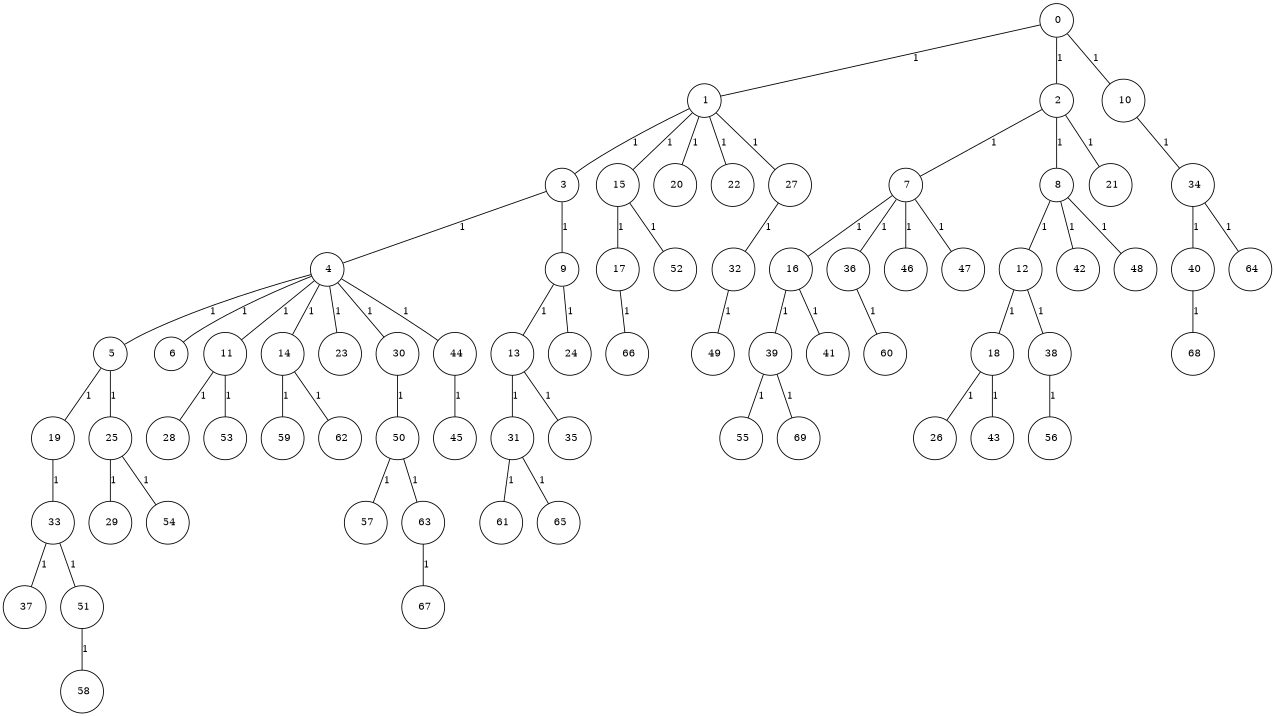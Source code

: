 graph G {
size="8.5,11;"
ratio = "expand;"
fixedsize="true;"
overlap="scale;"
node[shape=circle,width=.12,hight=.12,fontsize=12]
edge[fontsize=12]

0[label=" 0" color=black, pos="2.032837,0.41146418!"];
1[label=" 1" color=black, pos="2.1560772,1.5934133!"];
2[label=" 2" color=black, pos="0.694897,0.054532722!"];
3[label=" 3" color=black, pos="2.8325429,2.2835102!"];
4[label=" 4" color=black, pos="1.964638,1.9416572!"];
5[label=" 5" color=black, pos="0.14074139,1.5912664!"];
6[label=" 6" color=black, pos="0.29718612,1.9497195!"];
7[label=" 7" color=black, pos="1.7837634,0.72709549!"];
8[label=" 8" color=black, pos="0.17885991,2.9783296!"];
9[label=" 9" color=black, pos="0.88443273,0.9985078!"];
10[label=" 10" color=black, pos="1.5676957,1.1409152!"];
11[label=" 11" color=black, pos="2.8264601,0.06254477!"];
12[label=" 12" color=black, pos="2.2890857,0.78386472!"];
13[label=" 13" color=black, pos="0.12203454,0.8224009!"];
14[label=" 14" color=black, pos="1.9128989,0.76003533!"];
15[label=" 15" color=black, pos="1.0076401,1.5132628!"];
16[label=" 16" color=black, pos="2.6256905,2.5214371!"];
17[label=" 17" color=black, pos="2.0633352,2.0894529!"];
18[label=" 18" color=black, pos="2.5729854,2.0312695!"];
19[label=" 19" color=black, pos="2.6547935,1.1905436!"];
20[label=" 20" color=black, pos="1.0980162,0.37370629!"];
21[label=" 21" color=black, pos="1.3495395,1.6392714!"];
22[label=" 22" color=black, pos="0.96822759,2.9591006!"];
23[label=" 23" color=black, pos="0.88643752,1.1623676!"];
24[label=" 24" color=black, pos="0.9639558,1.0222512!"];
25[label=" 25" color=black, pos="1.2037496,1.6583219!"];
26[label=" 26" color=black, pos="1.3420723,0.17618057!"];
27[label=" 27" color=black, pos="0.78340561,1.9407451!"];
28[label=" 28" color=black, pos="2.3411325,1.1014725!"];
29[label=" 29" color=black, pos="0.51055859,1.9531103!"];
30[label=" 30" color=black, pos="1.1400505,0.45465382!"];
31[label=" 31" color=black, pos="0.38457438,0.53861607!"];
32[label=" 32" color=black, pos="2.3008262,2.3758212!"];
33[label=" 33" color=black, pos="2.6725715,0.28131088!"];
34[label=" 34" color=black, pos="0.7237345,1.0115097!"];
35[label=" 35" color=black, pos="0.82421564,0.38856188!"];
36[label=" 36" color=black, pos="2.2667062,0.85602013!"];
37[label=" 37" color=black, pos="2.2307782,1.256051!"];
38[label=" 38" color=black, pos="1.7213414,2.3973168!"];
39[label=" 39" color=black, pos="0.32772625,1.4544459!"];
40[label=" 40" color=black, pos="0.49680019,0.13312823!"];
41[label=" 41" color=black, pos="2.8644103,0.1840155!"];
42[label=" 42" color=black, pos="1.8719306,1.0952848!"];
43[label=" 43" color=black, pos="2.14778,2.8614944!"];
44[label=" 44" color=black, pos="2.9738811,0.19175109!"];
45[label=" 45" color=black, pos="0.52664492,2.575488!"];
46[label=" 46" color=black, pos="1.1585069,1.3539021!"];
47[label=" 47" color=black, pos="1.9087378,1.1147856!"];
48[label=" 48" color=black, pos="1.6386151,0.57490962!"];
49[label=" 49" color=black, pos="1.6623529,2.0911701!"];
50[label=" 50" color=black, pos="1.9544503,2.2304297!"];
51[label=" 51" color=black, pos="1.6703017,1.5167166!"];
52[label=" 52" color=black, pos="2.8094385,1.8488421!"];
53[label=" 53" color=black, pos="1.1562698,2.5840697!"];
54[label=" 54" color=black, pos="2.397135,1.8010099!"];
55[label=" 55" color=black, pos="1.7463198,0.71141068!"];
56[label=" 56" color=black, pos="2.1637093,1.8879603!"];
57[label=" 57" color=black, pos="2.0452454,1.3603457!"];
58[label=" 58" color=black, pos="0.16558536,0.1019261!"];
59[label=" 59" color=black, pos="0.68269937,0.48006982!"];
60[label=" 60" color=black, pos="1.3271105,0.82822133!"];
61[label=" 61" color=black, pos="2.753242,1.7981571!"];
62[label=" 62" color=black, pos="0.35026285,0.45624971!"];
63[label=" 63" color=black, pos="0.5149624,0.48151753!"];
64[label=" 64" color=black, pos="1.4539807,0.50473387!"];
65[label=" 65" color=black, pos="1.3486082,1.4989218!"];
66[label=" 66" color=black, pos="1.4558549,1.3500806!"];
67[label=" 67" color=black, pos="1.2194907,2.6306921!"];
68[label=" 68" color=black, pos="0.15906229,0.029981471!"];
69[label=" 69" color=black, pos="2.8712045,1.0626813!"];
0--1[label="1"]
0--2[label="1"]
0--10[label="1"]
1--3[label="1"]
1--15[label="1"]
1--20[label="1"]
1--22[label="1"]
1--27[label="1"]
2--7[label="1"]
2--8[label="1"]
2--21[label="1"]
3--4[label="1"]
3--9[label="1"]
4--5[label="1"]
4--6[label="1"]
4--11[label="1"]
4--14[label="1"]
4--23[label="1"]
4--30[label="1"]
4--44[label="1"]
5--19[label="1"]
5--25[label="1"]
7--16[label="1"]
7--36[label="1"]
7--46[label="1"]
7--47[label="1"]
8--12[label="1"]
8--42[label="1"]
8--48[label="1"]
9--13[label="1"]
9--24[label="1"]
10--34[label="1"]
11--28[label="1"]
11--53[label="1"]
12--18[label="1"]
12--38[label="1"]
13--31[label="1"]
13--35[label="1"]
14--59[label="1"]
14--62[label="1"]
15--17[label="1"]
15--52[label="1"]
16--39[label="1"]
16--41[label="1"]
17--66[label="1"]
18--26[label="1"]
18--43[label="1"]
19--33[label="1"]
25--29[label="1"]
25--54[label="1"]
27--32[label="1"]
30--50[label="1"]
31--61[label="1"]
31--65[label="1"]
32--49[label="1"]
33--37[label="1"]
33--51[label="1"]
34--40[label="1"]
34--64[label="1"]
36--60[label="1"]
38--56[label="1"]
39--55[label="1"]
39--69[label="1"]
40--68[label="1"]
44--45[label="1"]
50--57[label="1"]
50--63[label="1"]
51--58[label="1"]
63--67[label="1"]

}
